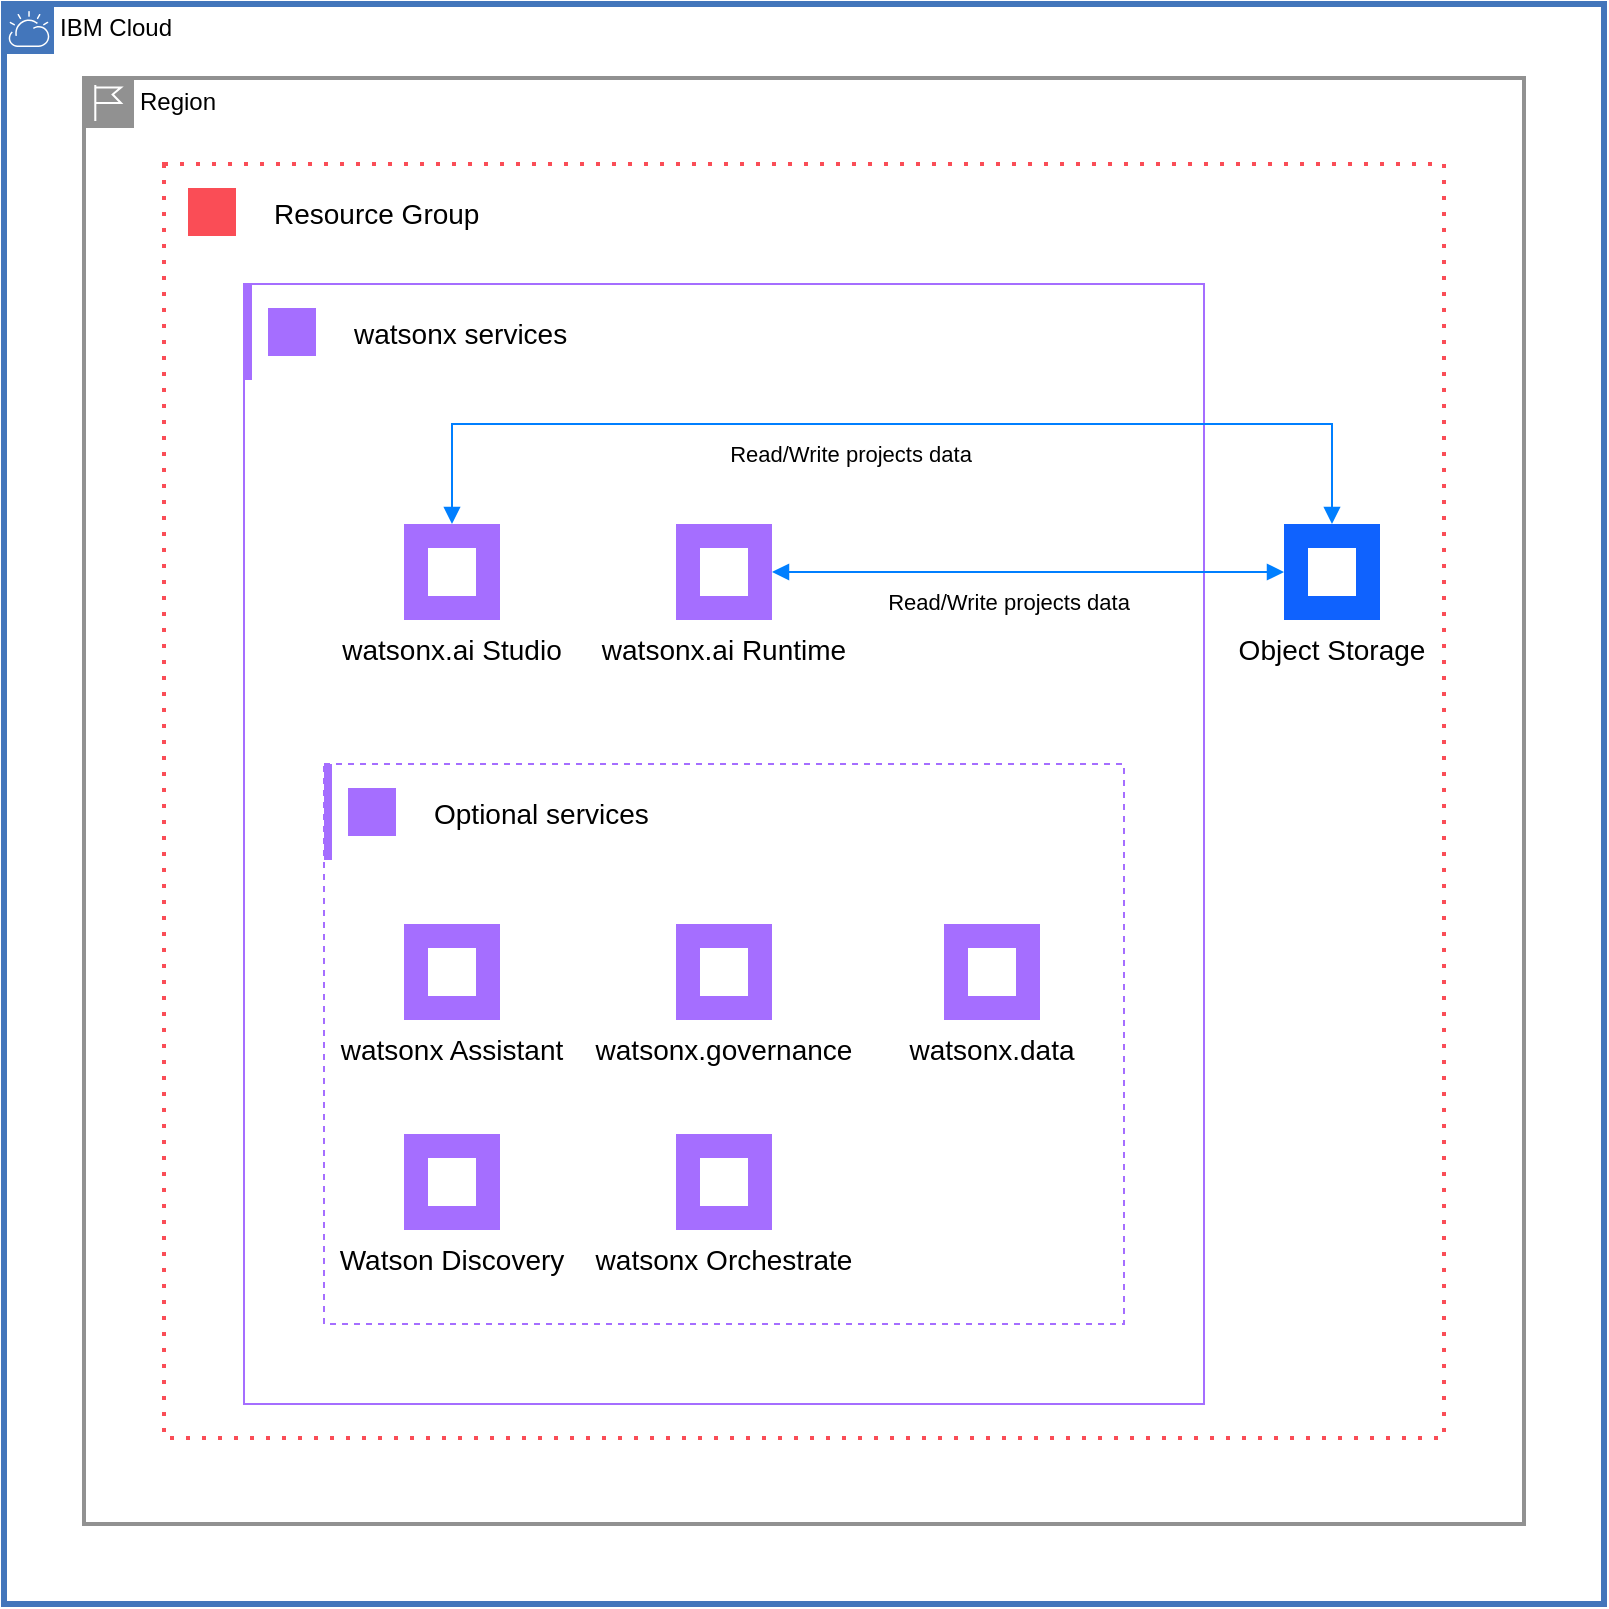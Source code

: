 <mxfile version="28.1.2">
  <diagram name="Customer layout" id="HMYrr_rlFQG3_fcR0Exl">
    <mxGraphModel dx="407" dy="916" grid="1" gridSize="10" guides="1" tooltips="1" connect="1" arrows="1" fold="1" page="1" pageScale="1" pageWidth="827" pageHeight="1169" math="0" shadow="0">
      <root>
        <mxCell id="0" />
        <mxCell id="1" parent="0" />
        <mxCell id="WSF7eNko4BLm7uIbhmQ6-30" value="IBM Cloud" style="shape=mxgraph.ibm.box;prType=cloud;fontStyle=0;verticalAlign=top;align=left;spacingLeft=32;spacingTop=4;fillColor=none;rounded=0;whiteSpace=wrap;html=1;strokeColor=#4376BB;strokeWidth=3;dashed=0;container=1;spacing=-4;collapsible=0;expand=0;recursiveResize=0;" vertex="1" parent="1">
          <mxGeometry x="840" y="40" width="800" height="800" as="geometry" />
        </mxCell>
        <mxCell id="WSF7eNko4BLm7uIbhmQ6-35" value="Region" style="shape=mxgraph.ibm.box;prType=region;fontStyle=0;verticalAlign=top;align=left;spacingLeft=32;spacingTop=4;fillColor=none;rounded=0;whiteSpace=wrap;html=1;strokeColor=#919191;strokeWidth=2;dashed=0;container=1;spacing=-4;collapsible=0;expand=0;recursiveResize=0;" vertex="1" parent="WSF7eNko4BLm7uIbhmQ6-30">
          <mxGeometry x="40" y="37" width="720" height="723" as="geometry" />
        </mxCell>
        <mxCell id="WSF7eNko4BLm7uIbhmQ6-36" value="" style="container=1;collapsible=0;expand=0;recursiveResize=0;html=1;whiteSpace=wrap;strokeColor=#FA4D56;fillColor=none;dashed=1;dashPattern=1 3;strokeWidth=2" vertex="1" parent="WSF7eNko4BLm7uIbhmQ6-35">
          <mxGeometry x="40" y="43" width="640" height="637" as="geometry" />
        </mxCell>
        <mxCell id="WSF7eNko4BLm7uIbhmQ6-37" value="Resource Group" style="shape=rect;fillColor=none;aspect=fixed;resizable=0;labelPosition=right;verticalLabelPosition=middle;align=left;verticalAlign=middle;strokeColor=none;part=1;spacingLeft=5;fontSize=14;" vertex="1" parent="WSF7eNko4BLm7uIbhmQ6-36">
          <mxGeometry width="48" height="48" relative="1" as="geometry" />
        </mxCell>
        <mxCell id="WSF7eNko4BLm7uIbhmQ6-38" value="" style="fillColor=#FA4D56;shape=mxgraph.ibm_cloud.group--resource;strokeColor=none;dashed=0;outlineConnect=0;html=1;labelPosition=center;verticalLabelPosition=bottom;verticalAlign=top;part=1;movable=0;resizable=0;rotatable=0;" vertex="1" parent="WSF7eNko4BLm7uIbhmQ6-37">
          <mxGeometry width="24" height="24" relative="1" as="geometry">
            <mxPoint x="12" y="12" as="offset" />
          </mxGeometry>
        </mxCell>
        <mxCell id="WSF7eNko4BLm7uIbhmQ6-39" value="" style="container=1;collapsible=0;expand=0;recursiveResize=0;html=1;whiteSpace=wrap;strokeColor=#A56EFF;fillColor=none;strokeWidth=1" vertex="1" parent="WSF7eNko4BLm7uIbhmQ6-36">
          <mxGeometry x="40" y="60" width="480" height="560" as="geometry" />
        </mxCell>
        <mxCell id="WSF7eNko4BLm7uIbhmQ6-40" value="watsonx services" style="shape=rect;fillColor=none;aspect=fixed;resizable=0;labelPosition=right;verticalLabelPosition=middle;align=left;verticalAlign=middle;strokeColor=none;part=1;spacingLeft=5;fontSize=14;" vertex="1" parent="WSF7eNko4BLm7uIbhmQ6-39">
          <mxGeometry width="48" height="48" relative="1" as="geometry" />
        </mxCell>
        <mxCell id="WSF7eNko4BLm7uIbhmQ6-41" value="" style="fillColor=#A56EFF;shape=mxgraph.ibm_cloud.watsonx;strokeColor=none;dashed=0;outlineConnect=0;html=1;labelPosition=center;verticalLabelPosition=bottom;verticalAlign=top;part=1;movable=0;resizable=0;rotatable=0;" vertex="1" parent="WSF7eNko4BLm7uIbhmQ6-40">
          <mxGeometry width="24" height="24" relative="1" as="geometry">
            <mxPoint x="12" y="12" as="offset" />
          </mxGeometry>
        </mxCell>
        <mxCell id="WSF7eNko4BLm7uIbhmQ6-42" value="" style="shape=rect;fillColor=#A56EFF;aspect=fixed;resizable=0;labelPosition=right;verticalLabelPosition=middle;align=left;verticalAlign=middle;strokeColor=none;part=1;spacingLeft=5;fontSize=14;" vertex="1" parent="WSF7eNko4BLm7uIbhmQ6-39">
          <mxGeometry width="4" height="48" relative="1" as="geometry" />
        </mxCell>
        <mxCell id="WSF7eNko4BLm7uIbhmQ6-4" value="watsonx.ai Studio" style="shape=rect;fillColor=#A56EFF;aspect=fixed;resizable=0;labelPosition=center;verticalLabelPosition=bottom;align=center;verticalAlign=top;strokeColor=none;fontSize=14;" vertex="1" parent="WSF7eNko4BLm7uIbhmQ6-39">
          <mxGeometry x="80" y="120" width="48" height="48" as="geometry" />
        </mxCell>
        <mxCell id="WSF7eNko4BLm7uIbhmQ6-5" value="" style="fillColor=#ffffff;strokeColor=none;dashed=0;outlineConnect=0;html=1;labelPosition=center;verticalLabelPosition=bottom;verticalAlign=top;part=1;movable=0;resizable=0;rotatable=0;shape=mxgraph.ibm_cloud.ibm-watson--studio" vertex="1" parent="WSF7eNko4BLm7uIbhmQ6-4">
          <mxGeometry width="24" height="24" relative="1" as="geometry">
            <mxPoint x="12" y="12" as="offset" />
          </mxGeometry>
        </mxCell>
        <mxCell id="WSF7eNko4BLm7uIbhmQ6-1" value="watsonx.ai Runtime" style="shape=rect;fillColor=#A56EFF;aspect=fixed;resizable=0;labelPosition=center;verticalLabelPosition=bottom;align=center;verticalAlign=top;strokeColor=none;fontSize=14;" vertex="1" parent="WSF7eNko4BLm7uIbhmQ6-39">
          <mxGeometry x="216" y="120" width="48" height="48" as="geometry" />
        </mxCell>
        <mxCell id="WSF7eNko4BLm7uIbhmQ6-2" value="" style="fillColor=#ffffff;strokeColor=none;dashed=0;outlineConnect=0;html=1;labelPosition=center;verticalLabelPosition=bottom;verticalAlign=top;part=1;movable=0;resizable=0;rotatable=0;shape=mxgraph.ibm_cloud.ibm-watson--machine-learning" vertex="1" parent="WSF7eNko4BLm7uIbhmQ6-1">
          <mxGeometry width="24" height="24" relative="1" as="geometry">
            <mxPoint x="12" y="12" as="offset" />
          </mxGeometry>
        </mxCell>
        <mxCell id="9sMYtWf_zIR4f792TVS6-2" value="" style="container=1;collapsible=0;expand=0;recursiveResize=0;html=1;whiteSpace=wrap;strokeColor=#A56EFF;fillColor=none;strokeWidth=1;dashed=1;" vertex="1" parent="WSF7eNko4BLm7uIbhmQ6-39">
          <mxGeometry x="40" y="240" width="400" height="280" as="geometry" />
        </mxCell>
        <mxCell id="9sMYtWf_zIR4f792TVS6-3" value="Optional services" style="shape=rect;fillColor=none;aspect=fixed;resizable=0;labelPosition=right;verticalLabelPosition=middle;align=left;verticalAlign=middle;strokeColor=none;part=1;spacingLeft=5;fontSize=14;" vertex="1" parent="9sMYtWf_zIR4f792TVS6-2">
          <mxGeometry width="48" height="48" relative="1" as="geometry" />
        </mxCell>
        <mxCell id="9sMYtWf_zIR4f792TVS6-4" value="" style="fillColor=#A56EFF;shape=mxgraph.ibm_cloud.watsonx;strokeColor=none;dashed=0;outlineConnect=0;html=1;labelPosition=center;verticalLabelPosition=bottom;verticalAlign=top;part=1;movable=0;resizable=0;rotatable=0;" vertex="1" parent="9sMYtWf_zIR4f792TVS6-3">
          <mxGeometry width="24" height="24" relative="1" as="geometry">
            <mxPoint x="12" y="12" as="offset" />
          </mxGeometry>
        </mxCell>
        <mxCell id="9sMYtWf_zIR4f792TVS6-5" value="" style="shape=rect;fillColor=#A56EFF;aspect=fixed;resizable=0;labelPosition=right;verticalLabelPosition=middle;align=left;verticalAlign=middle;strokeColor=none;part=1;spacingLeft=5;fontSize=14;" vertex="1" parent="9sMYtWf_zIR4f792TVS6-2">
          <mxGeometry width="4" height="48" relative="1" as="geometry" />
        </mxCell>
        <mxCell id="WSF7eNko4BLm7uIbhmQ6-10" value="watsonx Assistant" style="shape=rect;fillColor=#A56EFF;aspect=fixed;resizable=0;labelPosition=center;verticalLabelPosition=bottom;align=center;verticalAlign=top;strokeColor=none;fontSize=14;" vertex="1" parent="9sMYtWf_zIR4f792TVS6-2">
          <mxGeometry x="40" y="80" width="48" height="48" as="geometry" />
        </mxCell>
        <mxCell id="WSF7eNko4BLm7uIbhmQ6-11" value="" style="fillColor=#ffffff;strokeColor=none;dashed=0;outlineConnect=0;html=1;labelPosition=center;verticalLabelPosition=bottom;verticalAlign=top;part=1;movable=0;resizable=0;rotatable=0;shape=mxgraph.ibm_cloud.ibm-watsonx--assistant" vertex="1" parent="WSF7eNko4BLm7uIbhmQ6-10">
          <mxGeometry width="24" height="24" relative="1" as="geometry">
            <mxPoint x="12" y="12" as="offset" />
          </mxGeometry>
        </mxCell>
        <mxCell id="WSF7eNko4BLm7uIbhmQ6-20" value="watsonx.data" style="shape=rect;fillColor=#A56EFF;aspect=fixed;resizable=0;labelPosition=center;verticalLabelPosition=bottom;align=center;verticalAlign=top;strokeColor=none;fontSize=14;" vertex="1" parent="9sMYtWf_zIR4f792TVS6-2">
          <mxGeometry x="310" y="80" width="48" height="48" as="geometry" />
        </mxCell>
        <mxCell id="WSF7eNko4BLm7uIbhmQ6-21" value="" style="fillColor=#ffffff;strokeColor=none;dashed=0;outlineConnect=0;html=1;labelPosition=center;verticalLabelPosition=bottom;verticalAlign=top;part=1;movable=0;resizable=0;rotatable=0;shape=mxgraph.ibm_cloud.watsonx-data" vertex="1" parent="WSF7eNko4BLm7uIbhmQ6-20">
          <mxGeometry width="24" height="24" relative="1" as="geometry">
            <mxPoint x="12" y="12" as="offset" />
          </mxGeometry>
        </mxCell>
        <mxCell id="WSF7eNko4BLm7uIbhmQ6-6" value="Watson Discovery" style="shape=rect;fillColor=#A56EFF;aspect=fixed;resizable=0;labelPosition=center;verticalLabelPosition=bottom;align=center;verticalAlign=top;strokeColor=none;fontSize=14;" vertex="1" parent="9sMYtWf_zIR4f792TVS6-2">
          <mxGeometry x="40" y="185" width="48" height="48" as="geometry" />
        </mxCell>
        <mxCell id="WSF7eNko4BLm7uIbhmQ6-7" value="" style="fillColor=#ffffff;strokeColor=none;dashed=0;outlineConnect=0;html=1;labelPosition=center;verticalLabelPosition=bottom;verticalAlign=top;part=1;movable=0;resizable=0;rotatable=0;shape=mxgraph.ibm_cloud.ibm-watson--discovery" vertex="1" parent="WSF7eNko4BLm7uIbhmQ6-6">
          <mxGeometry width="24" height="24" relative="1" as="geometry">
            <mxPoint x="12" y="12" as="offset" />
          </mxGeometry>
        </mxCell>
        <mxCell id="WSF7eNko4BLm7uIbhmQ6-22" value="watsonx Orchestrate" style="shape=rect;fillColor=#A56EFF;aspect=fixed;resizable=0;labelPosition=center;verticalLabelPosition=bottom;align=center;verticalAlign=top;strokeColor=none;fontSize=14;" vertex="1" parent="9sMYtWf_zIR4f792TVS6-2">
          <mxGeometry x="176" y="185" width="48" height="48" as="geometry" />
        </mxCell>
        <mxCell id="WSF7eNko4BLm7uIbhmQ6-23" value="" style="fillColor=#ffffff;strokeColor=none;dashed=0;outlineConnect=0;html=1;labelPosition=center;verticalLabelPosition=bottom;verticalAlign=top;part=1;movable=0;resizable=0;rotatable=0;shape=mxgraph.ibm_cloud.ibm-watsonx--orchestrate" vertex="1" parent="WSF7eNko4BLm7uIbhmQ6-22">
          <mxGeometry width="24" height="24" relative="1" as="geometry">
            <mxPoint x="12" y="12" as="offset" />
          </mxGeometry>
        </mxCell>
        <mxCell id="WSF7eNko4BLm7uIbhmQ6-18" value="watsonx.governance" style="shape=rect;fillColor=#A56EFF;aspect=fixed;resizable=0;labelPosition=center;verticalLabelPosition=bottom;align=center;verticalAlign=top;strokeColor=none;fontSize=14;" vertex="1" parent="9sMYtWf_zIR4f792TVS6-2">
          <mxGeometry x="176" y="80" width="48" height="48" as="geometry" />
        </mxCell>
        <mxCell id="WSF7eNko4BLm7uIbhmQ6-19" value="" style="fillColor=#ffffff;strokeColor=none;dashed=0;outlineConnect=0;html=1;labelPosition=center;verticalLabelPosition=bottom;verticalAlign=top;part=1;movable=0;resizable=0;rotatable=0;shape=mxgraph.ibm_cloud.watsonx-governance" vertex="1" parent="WSF7eNko4BLm7uIbhmQ6-18">
          <mxGeometry width="24" height="24" relative="1" as="geometry">
            <mxPoint x="12" y="12" as="offset" />
          </mxGeometry>
        </mxCell>
        <mxCell id="WSF7eNko4BLm7uIbhmQ6-26" value="Object Storage" style="shape=rect;fillColor=#0F62FE;aspect=fixed;resizable=0;labelPosition=center;verticalLabelPosition=bottom;align=center;verticalAlign=top;strokeColor=none;fontSize=14;" vertex="1" parent="WSF7eNko4BLm7uIbhmQ6-36">
          <mxGeometry x="560" y="180" width="48" height="48" as="geometry" />
        </mxCell>
        <mxCell id="WSF7eNko4BLm7uIbhmQ6-27" value="" style="fillColor=#ffffff;strokeColor=none;dashed=0;outlineConnect=0;html=1;labelPosition=center;verticalLabelPosition=bottom;verticalAlign=top;part=1;movable=0;resizable=0;rotatable=0;shape=mxgraph.ibm_cloud.object-storage" vertex="1" parent="WSF7eNko4BLm7uIbhmQ6-26">
          <mxGeometry width="24" height="24" relative="1" as="geometry">
            <mxPoint x="12" y="12" as="offset" />
          </mxGeometry>
        </mxCell>
        <mxCell id="aVLIMS0oxsntcNIxgH0R-1" value="" style="endArrow=block;html=1;fontSize=16;fontColor=#4376BB;strokeWidth=1;endFill=1;strokeColor=#007FFF;startArrow=block;startFill=1;rounded=0;entryX=0.5;entryY=0;entryDx=0;entryDy=0;edgeStyle=orthogonalEdgeStyle;" parent="WSF7eNko4BLm7uIbhmQ6-36" target="WSF7eNko4BLm7uIbhmQ6-26" edge="1">
          <mxGeometry width="50" height="50" relative="1" as="geometry">
            <mxPoint x="144" y="180" as="sourcePoint" />
            <mxPoint x="-276" y="211" as="targetPoint" />
            <Array as="points">
              <mxPoint x="144" y="130" />
              <mxPoint x="584" y="130" />
            </Array>
          </mxGeometry>
        </mxCell>
        <mxCell id="aVLIMS0oxsntcNIxgH0R-2" value="Read/Write projects data" style="edgeLabel;html=1;align=center;verticalAlign=middle;resizable=0;points=[];" parent="aVLIMS0oxsntcNIxgH0R-1" vertex="1" connectable="0">
          <mxGeometry x="-0.08" y="1" relative="1" as="geometry">
            <mxPoint y="16" as="offset" />
          </mxGeometry>
        </mxCell>
        <mxCell id="WSF7eNko4BLm7uIbhmQ6-16" value="" style="endArrow=block;html=1;fontSize=16;fontColor=#4376BB;strokeWidth=1;endFill=1;strokeColor=#007FFF;startArrow=block;startFill=1;rounded=0;entryX=0;entryY=0.5;entryDx=0;entryDy=0;exitX=1;exitY=0.5;exitDx=0;exitDy=0;" edge="1" parent="WSF7eNko4BLm7uIbhmQ6-36" source="WSF7eNko4BLm7uIbhmQ6-1" target="WSF7eNko4BLm7uIbhmQ6-26">
          <mxGeometry width="50" height="50" relative="1" as="geometry">
            <mxPoint x="-510" y="240" as="sourcePoint" />
            <mxPoint x="-300" y="235" as="targetPoint" />
          </mxGeometry>
        </mxCell>
        <mxCell id="WSF7eNko4BLm7uIbhmQ6-17" value="Read/Write projects data" style="edgeLabel;html=1;align=center;verticalAlign=middle;resizable=0;points=[];" connectable="0" vertex="1" parent="WSF7eNko4BLm7uIbhmQ6-16">
          <mxGeometry x="-0.08" y="1" relative="1" as="geometry">
            <mxPoint y="16" as="offset" />
          </mxGeometry>
        </mxCell>
      </root>
    </mxGraphModel>
  </diagram>
</mxfile>
